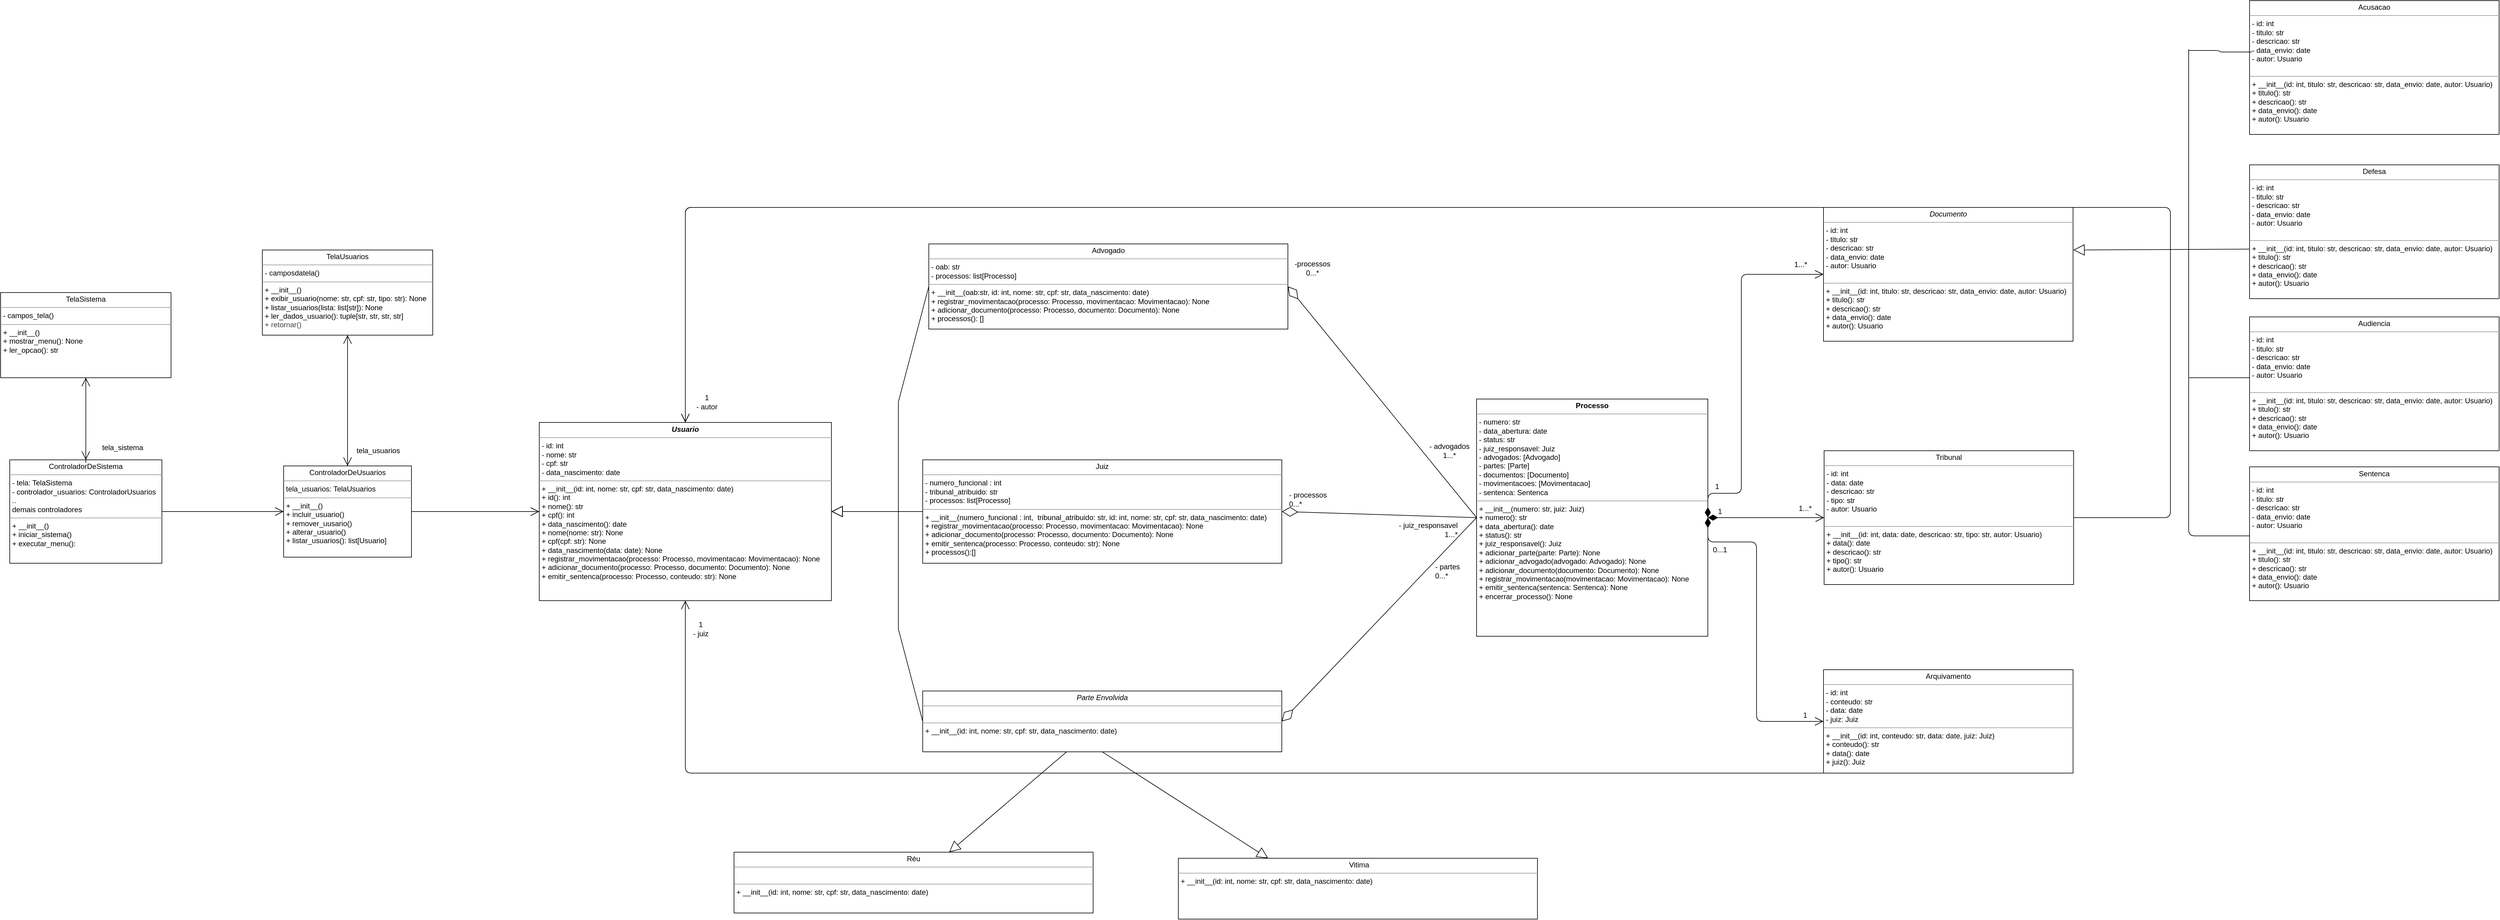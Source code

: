 <mxfile>
    <diagram name="Page-1" id="c4acf3e9-155e-7222-9cf6-157b1a14988f">
        <mxGraphModel dx="1540" dy="1619" grid="1" gridSize="10" guides="1" tooltips="1" connect="1" arrows="1" fold="1" page="1" pageScale="1" pageWidth="850" pageHeight="1100" background="none" math="0" shadow="0">
            <root>
                <mxCell id="0"/>
                <mxCell id="1" parent="0"/>
                <mxCell id="5d2195bd80daf111-18" value="&lt;p style=&quot;margin:0px;margin-top:4px;text-align:center;&quot;&gt;&lt;b&gt;&lt;i&gt;Usuario&lt;/i&gt;&lt;/b&gt;&lt;/p&gt;&lt;hr size=&quot;1&quot;&gt;&lt;p style=&quot;margin:0px;margin-left:4px;&quot;&gt;- id: int&amp;nbsp;&lt;/p&gt;&lt;p style=&quot;margin:0px;margin-left:4px;&quot;&gt;- nome: str&amp;nbsp;&lt;/p&gt;&lt;p style=&quot;margin:0px;margin-left:4px;&quot;&gt;- cpf: str&amp;nbsp;&lt;/p&gt;&lt;p style=&quot;margin:0px;margin-left:4px;&quot;&gt;- data_nascimento: date&lt;br&gt;&lt;/p&gt;&lt;hr size=&quot;1&quot;&gt;&lt;p style=&quot;margin:0px;margin-left:4px;&quot;&gt;+ __init__(id: int, nome: str, cpf: str, data_nascimento: date)&lt;br&gt;+ id(): int&lt;br&gt;+ nome(): str&lt;br&gt;+ cpf(): int&lt;br&gt;+ data_nascimento(): date&lt;br&gt;+ nome(nome: str): None&lt;br&gt;+ cpf(cpf: str): None&lt;br&gt;+ data_nascimento(data: date): None&lt;br&gt;+ registrar_movimentacao(processo: Processo, movimentacao: Movimentacao): None&lt;br&gt;+ adicionar_documento(processo: Processo, documento: Documento): None&lt;br&gt;+ emitir_sentenca(processo: Processo, conteudo: str): None&lt;/p&gt;" style="verticalAlign=top;align=left;overflow=fill;fontSize=12;fontFamily=Helvetica;html=1;rounded=0;shadow=0;comic=0;labelBackgroundColor=none;strokeWidth=1" parent="1" vertex="1">
                    <mxGeometry x="90" y="-236.5" width="480" height="293" as="geometry"/>
                </mxCell>
                <mxCell id="5d2195bd80daf111-19" value="&lt;p style=&quot;margin:0px;margin-top:4px;text-align:center;&quot;&gt;&lt;i&gt;Parte Envolvida&lt;/i&gt;&lt;/p&gt;&lt;hr size=&quot;1&quot;&gt;&lt;p style=&quot;margin:0px;margin-left:4px;&quot;&gt;&lt;br&gt;&lt;/p&gt;&lt;hr size=&quot;1&quot;&gt;&lt;p style=&quot;margin:0px;margin-left:4px;&quot;&gt;+ __init__(id: int, nome: str, cpf: str, data_nascimento: date)&lt;/p&gt;" style="verticalAlign=top;align=left;overflow=fill;fontSize=12;fontFamily=Helvetica;html=1;rounded=0;shadow=0;comic=0;labelBackgroundColor=none;strokeWidth=1" parent="1" vertex="1">
                    <mxGeometry x="720" y="205" width="590" height="100" as="geometry"/>
                </mxCell>
                <mxCell id="IntvYzq0Ck3v-AkWwq2L-13" value="&lt;p style=&quot;margin:0px;margin-top:4px;text-align:center;&quot;&gt;Advogado&lt;/p&gt;&lt;hr size=&quot;1&quot;&gt;&lt;p style=&quot;margin:0px;margin-left:4px;&quot;&gt;- oab: str&lt;/p&gt;&lt;p style=&quot;margin:0px;margin-left:4px;&quot;&gt;- processos: list[Processo]&lt;/p&gt;&lt;hr size=&quot;1&quot;&gt;&lt;p style=&quot;margin:0px;margin-left:4px;&quot;&gt;+ __init__(oab:str, id: int, nome: str, cpf: str, data_nascimento: date)&lt;br&gt;&lt;/p&gt;&lt;p style=&quot;margin:0px;margin-left:4px;&quot;&gt;+ registrar_movimentacao(processo: Processo, movimentacao: Movimentacao): None&lt;br&gt;+ adicionar_documento(processo: Processo, documento: Documento): None&lt;br&gt;&lt;/p&gt;&lt;p style=&quot;margin:0px;margin-left:4px;&quot;&gt;+ processos(): []&lt;/p&gt;" style="verticalAlign=top;align=left;overflow=fill;fontSize=12;fontFamily=Helvetica;html=1;rounded=0;shadow=0;comic=0;labelBackgroundColor=none;strokeWidth=1" parent="1" vertex="1">
                    <mxGeometry x="730" y="-530" width="590" height="140" as="geometry"/>
                </mxCell>
                <mxCell id="IntvYzq0Ck3v-AkWwq2L-16" value="&lt;p style=&quot;margin:0px;margin-top:4px;text-align:center;&quot;&gt;Juiz&lt;/p&gt;&lt;hr size=&quot;1&quot;&gt;&lt;p style=&quot;margin:0px;margin-left:4px;&quot;&gt;- numero_funcional&amp;nbsp;: int&lt;/p&gt;&lt;p style=&quot;margin:0px;margin-left:4px;&quot;&gt;- tribunal_atribuido: str&lt;/p&gt;&lt;p style=&quot;margin:0px;margin-left:4px;&quot;&gt;- processos: list[Processo]&lt;/p&gt;&lt;hr size=&quot;1&quot;&gt;&lt;p style=&quot;margin:0px;margin-left:4px;&quot;&gt;+ __init__(&lt;span style=&quot;background-color: transparent; color: light-dark(rgb(0, 0, 0), rgb(255, 255, 255));&quot;&gt;numero_funcional&amp;nbsp;: int&lt;/span&gt;&lt;span style=&quot;background-color: transparent; color: light-dark(rgb(0, 0, 0), rgb(255, 255, 255));&quot;&gt;,&amp;nbsp;&lt;/span&gt;&lt;span style=&quot;background-color: transparent; color: light-dark(rgb(0, 0, 0), rgb(255, 255, 255));&quot;&gt;&amp;nbsp;&lt;/span&gt;&lt;span style=&quot;background-color: transparent; color: light-dark(rgb(0, 0, 0), rgb(255, 255, 255));&quot;&gt;tribunal_atribuido: str,&amp;nbsp;&lt;/span&gt;&lt;span style=&quot;background-color: transparent; color: light-dark(rgb(0, 0, 0), rgb(255, 255, 255));&quot;&gt;id: int, nome: str, cpf: str, data_nascimento: date)&lt;/span&gt;&lt;/p&gt;&lt;p style=&quot;margin:0px;margin-left:4px;&quot;&gt;+ registrar_movimentacao(processo: Processo, movimentacao: Movimentacao): None&lt;br&gt;+ adicionar_documento(processo: Processo, documento: Documento): None&lt;br&gt;+ emitir_sentenca(processo: Processo, conteudo: str): None&lt;/p&gt;&lt;p style=&quot;margin:0px;margin-left:4px;&quot;&gt;+ processos():[]&lt;/p&gt;" style="verticalAlign=top;align=left;overflow=fill;fontSize=12;fontFamily=Helvetica;html=1;rounded=0;shadow=0;comic=0;labelBackgroundColor=none;strokeWidth=1" parent="1" vertex="1">
                    <mxGeometry x="720" y="-175" width="590" height="170" as="geometry"/>
                </mxCell>
                <mxCell id="IntvYzq0Ck3v-AkWwq2L-21" value="&lt;p style=&quot;margin:0px;margin-top:4px;text-align:center;&quot;&gt;&lt;b&gt;Processo&lt;/b&gt;&lt;/p&gt;&lt;hr size=&quot;1&quot;&gt;&lt;p style=&quot;margin:0px;margin-left:4px;&quot;&gt;- numero: str&lt;/p&gt;&lt;p style=&quot;margin:0px;margin-left:4px;&quot;&gt;- data_abertura: date&lt;/p&gt;&lt;p style=&quot;margin:0px;margin-left:4px;&quot;&gt;- status: str&lt;/p&gt;&lt;p style=&quot;margin:0px;margin-left:4px;&quot;&gt;- juiz_responsavel: Juiz&lt;/p&gt;&lt;p style=&quot;margin:0px;margin-left:4px;&quot;&gt;- advogados: [Advogado]&lt;/p&gt;&lt;p style=&quot;margin:0px;margin-left:4px;&quot;&gt;- partes: [Parte]&lt;/p&gt;&lt;p style=&quot;margin:0px;margin-left:4px;&quot;&gt;- documentos: [Documento]&lt;/p&gt;&lt;p style=&quot;margin:0px;margin-left:4px;&quot;&gt;- movimentacoes: [Movimentacao]&lt;/p&gt;&lt;p style=&quot;margin:0px;margin-left:4px;&quot;&gt;- sentenca: Sentenca&lt;/p&gt;&lt;hr size=&quot;1&quot;&gt;&lt;p style=&quot;margin:0px;margin-left:4px;&quot;&gt;+ __init__(numero: str, juiz: Juiz)&lt;/p&gt;&lt;p style=&quot;margin:0px;margin-left:4px;&quot;&gt;+ numero(): str&lt;/p&gt;&lt;p style=&quot;margin:0px;margin-left:4px;&quot;&gt;+ data_abertura(): date&lt;/p&gt;&lt;p style=&quot;margin:0px;margin-left:4px;&quot;&gt;+ status(): str&lt;/p&gt;&lt;p style=&quot;margin:0px;margin-left:4px;&quot;&gt;+ juiz_responsavel(): Juiz&lt;/p&gt;&lt;p style=&quot;margin:0px;margin-left:4px;&quot;&gt;+ adicionar_parte(parte: Parte): None&lt;/p&gt;&lt;p style=&quot;margin:0px;margin-left:4px;&quot;&gt;+ adicionar_advogado(advogado: Advogado): None&lt;/p&gt;&lt;p style=&quot;margin:0px;margin-left:4px;&quot;&gt;+ adicionar_documento(documento: Documento): None&lt;/p&gt;&lt;p style=&quot;margin:0px;margin-left:4px;&quot;&gt;+ registrar_movimentacao(movimentacao: Movimentacao): None&lt;/p&gt;&lt;p style=&quot;margin:0px;margin-left:4px;&quot;&gt;+ emitir_sentenca(sentenca: Sentenca): None&lt;/p&gt;&lt;p style=&quot;margin:0px;margin-left:4px;&quot;&gt;&lt;span style=&quot;background-color: transparent;&quot;&gt;+ encerrar_processo(): None&lt;/span&gt;&lt;/p&gt;" style="verticalAlign=top;align=left;overflow=fill;fontSize=12;fontFamily=Helvetica;html=1;rounded=0;shadow=0;comic=0;labelBackgroundColor=none;strokeWidth=1" parent="1" vertex="1">
                    <mxGeometry x="1630" y="-275" width="380" height="390" as="geometry"/>
                </mxCell>
                <mxCell id="IntvYzq0Ck3v-AkWwq2L-22" value="&lt;p style=&quot;margin:0px;margin-top:4px;text-align:center;&quot;&gt;&lt;i&gt;Documento&lt;/i&gt;&lt;/p&gt;&lt;hr size=&quot;1&quot;&gt;&lt;p style=&quot;margin:0px;margin-left:4px;&quot;&gt;- id: int&lt;/p&gt;&lt;p style=&quot;margin:0px;margin-left:4px;&quot;&gt;- titulo: str&lt;/p&gt;&lt;p style=&quot;margin:0px;margin-left:4px;&quot;&gt;- descricao: str&lt;/p&gt;&lt;p style=&quot;margin:0px;margin-left:4px;&quot;&gt;- data_envio: date&lt;/p&gt;&lt;p style=&quot;margin:0px;margin-left:4px;&quot;&gt;- autor: Usuario&lt;/p&gt;&lt;div&gt;&lt;br&gt;&lt;/div&gt;&lt;hr size=&quot;1&quot;&gt;&lt;p style=&quot;margin:0px;margin-left:4px;&quot;&gt;+ __init__(id: int, titulo: str, descricao: str, data_envio: date, autor: Usuario)&lt;/p&gt;&lt;p style=&quot;margin:0px;margin-left:4px;&quot;&gt;+ titulo(): str&lt;/p&gt;&lt;p style=&quot;margin:0px;margin-left:4px;&quot;&gt;+ descricao(): str&lt;/p&gt;&lt;p style=&quot;margin:0px;margin-left:4px;&quot;&gt;+ data_envio(): date&lt;/p&gt;&lt;p style=&quot;margin:0px;margin-left:4px;&quot;&gt;+ autor(): Usuario&lt;/p&gt;&lt;div&gt;&lt;br&gt;&lt;/div&gt;" style="verticalAlign=top;align=left;overflow=fill;fontSize=12;fontFamily=Helvetica;html=1;rounded=0;shadow=0;comic=0;labelBackgroundColor=none;strokeWidth=1" parent="1" vertex="1">
                    <mxGeometry x="2200" y="-590" width="410" height="220" as="geometry"/>
                </mxCell>
                <mxCell id="IntvYzq0Ck3v-AkWwq2L-23" value="&lt;p style=&quot;margin:0px;margin-top:4px;text-align:center;&quot;&gt;Tribunal&lt;/p&gt;&lt;hr size=&quot;1&quot;&gt;&lt;p style=&quot;margin:0px;margin-left:4px;&quot;&gt;&lt;span style=&quot;background-color: transparent; color: light-dark(rgb(0, 0, 0), rgb(255, 255, 255));&quot;&gt;- id: int&lt;/span&gt;&lt;/p&gt;&lt;p style=&quot;margin:0px;margin-left:4px;&quot;&gt;- data: date&lt;br&gt;- descricao: str&lt;br&gt;- tipo: str&lt;br&gt;- autor: Usuario&lt;/p&gt;&lt;div&gt;&lt;br&gt;&lt;/div&gt;&lt;hr size=&quot;1&quot;&gt;&lt;p style=&quot;margin:0px;margin-left:4px;&quot;&gt;+ __init__(id: int, data: date, descricao: str, tipo: str, autor: Usuario)&lt;br&gt;+ data(): date&lt;br&gt;+ descricao(): str&lt;br&gt;+ tipo(): str&lt;br&gt;+ autor(): Usuario&amp;nbsp;&lt;/p&gt;&lt;div&gt;&lt;br&gt;&lt;/div&gt;" style="verticalAlign=top;align=left;overflow=fill;fontSize=12;fontFamily=Helvetica;html=1;rounded=0;shadow=0;comic=0;labelBackgroundColor=none;strokeWidth=1" parent="1" vertex="1">
                    <mxGeometry x="2201" y="-190" width="410" height="220" as="geometry"/>
                </mxCell>
                <mxCell id="IntvYzq0Ck3v-AkWwq2L-25" value="&lt;p style=&quot;margin:0px;margin-top:4px;text-align:center;&quot;&gt;Arquivamento&lt;/p&gt;&lt;hr size=&quot;1&quot;&gt;&lt;p style=&quot;margin:0px;margin-left:4px;&quot;&gt;&lt;span style=&quot;background-color: transparent; color: light-dark(rgb(0, 0, 0), rgb(255, 255, 255));&quot;&gt;- id: int&lt;/span&gt;&lt;/p&gt;&lt;p style=&quot;margin:0px;margin-left:4px;&quot;&gt;&lt;span style=&quot;background-color: transparent; color: light-dark(rgb(0, 0, 0), rgb(255, 255, 255));&quot;&gt;- conteudo: str&lt;br&gt;- data: date&lt;br&gt;- juiz: Juiz&lt;/span&gt;&lt;/p&gt;&lt;hr size=&quot;1&quot;&gt;&lt;p style=&quot;margin:0px;margin-left:4px;&quot;&gt;+ __init__(id: int, conteudo: str, data: date, juiz: Juiz)&lt;br&gt;+ conteudo(): str&lt;br&gt;+ data(): date&lt;br&gt;+ juiz(): Juiz&lt;/p&gt;&lt;div&gt;&lt;br&gt;&lt;/div&gt;" style="verticalAlign=top;align=left;overflow=fill;fontSize=12;fontFamily=Helvetica;html=1;rounded=0;shadow=0;comic=0;labelBackgroundColor=none;strokeWidth=1" parent="1" vertex="1">
                    <mxGeometry x="2200" y="170" width="410" height="170" as="geometry"/>
                </mxCell>
                <mxCell id="IntvYzq0Ck3v-AkWwq2L-29" value="" style="endArrow=block;endSize=16;endFill=0;html=1;rounded=0;exitX=0;exitY=0.5;exitDx=0;exitDy=0;entryX=1;entryY=0.5;entryDx=0;entryDy=0;" parent="1" source="IntvYzq0Ck3v-AkWwq2L-13" target="5d2195bd80daf111-18" edge="1">
                    <mxGeometry width="160" relative="1" as="geometry">
                        <mxPoint x="550" y="-200" as="sourcePoint"/>
                        <mxPoint x="710" y="-200" as="targetPoint"/>
                        <Array as="points">
                            <mxPoint x="680" y="-270"/>
                            <mxPoint x="680" y="-90"/>
                        </Array>
                    </mxGeometry>
                </mxCell>
                <mxCell id="IntvYzq0Ck3v-AkWwq2L-30" value="" style="endArrow=block;endSize=16;endFill=0;html=1;rounded=0;exitX=0;exitY=0.5;exitDx=0;exitDy=0;entryX=1;entryY=0.5;entryDx=0;entryDy=0;" parent="1" source="IntvYzq0Ck3v-AkWwq2L-16" target="5d2195bd80daf111-18" edge="1">
                    <mxGeometry width="160" relative="1" as="geometry">
                        <mxPoint x="760" y="20" as="sourcePoint"/>
                        <mxPoint x="920" y="20" as="targetPoint"/>
                    </mxGeometry>
                </mxCell>
                <mxCell id="IntvYzq0Ck3v-AkWwq2L-31" value="" style="endArrow=block;endSize=16;endFill=0;html=1;rounded=0;exitX=0;exitY=0.5;exitDx=0;exitDy=0;entryX=1;entryY=0.5;entryDx=0;entryDy=0;" parent="1" source="5d2195bd80daf111-19" target="5d2195bd80daf111-18" edge="1">
                    <mxGeometry x="-0.002" width="160" relative="1" as="geometry">
                        <mxPoint x="780" as="sourcePoint"/>
                        <mxPoint x="940" as="targetPoint"/>
                        <Array as="points">
                            <mxPoint x="680" y="103"/>
                            <mxPoint x="680" y="-90"/>
                        </Array>
                        <mxPoint as="offset"/>
                    </mxGeometry>
                </mxCell>
                <mxCell id="5" value="" style="endArrow=open;html=1;endSize=12;startArrow=diamondThin;startSize=14;startFill=1;edgeStyle=orthogonalEdgeStyle;align=left;verticalAlign=bottom;entryX=0;entryY=0.5;entryDx=0;entryDy=0;exitX=1;exitY=0.5;exitDx=0;exitDy=0;" parent="1" source="IntvYzq0Ck3v-AkWwq2L-21" target="IntvYzq0Ck3v-AkWwq2L-22" edge="1">
                    <mxGeometry x="-1" y="3" relative="1" as="geometry">
                        <mxPoint x="1820" as="sourcePoint"/>
                        <mxPoint x="1980" as="targetPoint"/>
                        <Array as="points">
                            <mxPoint x="2010" y="-120"/>
                            <mxPoint x="2065" y="-120"/>
                            <mxPoint x="2065" y="-480"/>
                        </Array>
                    </mxGeometry>
                </mxCell>
                <mxCell id="6" value="" style="endArrow=open;html=1;endSize=12;startArrow=diamondThin;startSize=14;startFill=1;edgeStyle=orthogonalEdgeStyle;align=left;verticalAlign=bottom;exitX=1;exitY=0.5;exitDx=0;exitDy=0;entryX=0;entryY=0.5;entryDx=0;entryDy=0;" parent="1" source="IntvYzq0Ck3v-AkWwq2L-21" target="IntvYzq0Ck3v-AkWwq2L-25" edge="1">
                    <mxGeometry x="-1" y="3" relative="1" as="geometry">
                        <mxPoint x="2050" y="-60" as="sourcePoint"/>
                        <mxPoint x="2210" y="-60" as="targetPoint"/>
                        <Array as="points">
                            <mxPoint x="2010" y="-40"/>
                            <mxPoint x="2090" y="-40"/>
                            <mxPoint x="2090" y="255"/>
                        </Array>
                    </mxGeometry>
                </mxCell>
                <mxCell id="8" value="1" style="text;html=1;align=center;verticalAlign=middle;whiteSpace=wrap;rounded=0;" parent="1" vertex="1">
                    <mxGeometry x="2140" y="230" width="60" height="30" as="geometry"/>
                </mxCell>
                <mxCell id="10" value="" style="endArrow=open;html=1;endSize=12;startArrow=diamondThin;startSize=14;startFill=1;edgeStyle=orthogonalEdgeStyle;align=left;verticalAlign=bottom;exitX=1;exitY=0.5;exitDx=0;exitDy=0;entryX=0;entryY=0.5;entryDx=0;entryDy=0;" parent="1" source="IntvYzq0Ck3v-AkWwq2L-21" target="IntvYzq0Ck3v-AkWwq2L-23" edge="1">
                    <mxGeometry x="-1" y="3" relative="1" as="geometry">
                        <mxPoint x="2080" y="20" as="sourcePoint"/>
                        <mxPoint x="2240" y="20" as="targetPoint"/>
                    </mxGeometry>
                </mxCell>
                <mxCell id="11" value="0...1" style="text;html=1;align=center;verticalAlign=middle;whiteSpace=wrap;rounded=0;" parent="1" vertex="1">
                    <mxGeometry x="2000" y="-42" width="60" height="30" as="geometry"/>
                </mxCell>
                <mxCell id="12" value="1" style="text;html=1;align=center;verticalAlign=middle;whiteSpace=wrap;rounded=0;" parent="1" vertex="1">
                    <mxGeometry x="2000" y="-105" width="60" height="30" as="geometry"/>
                </mxCell>
                <mxCell id="13" value="1&amp;nbsp;" style="text;whiteSpace=wrap;html=1;" parent="1" vertex="1">
                    <mxGeometry x="2020" y="-145" width="50" height="40" as="geometry"/>
                </mxCell>
                <mxCell id="14" value="&amp;nbsp;" style="text;html=1;align=center;verticalAlign=middle;resizable=0;points=[];autosize=1;strokeColor=none;fillColor=none;" parent="1" vertex="1">
                    <mxGeometry x="1505" y="-12" width="30" height="30" as="geometry"/>
                </mxCell>
                <mxCell id="15" value="1...*" style="text;html=1;align=center;verticalAlign=middle;whiteSpace=wrap;rounded=0;" parent="1" vertex="1">
                    <mxGeometry x="2140" y="-110" width="60" height="30" as="geometry"/>
                </mxCell>
                <mxCell id="16" value="&lt;span style=&quot;color: rgb(0, 0, 0); font-family: Helvetica; font-size: 12px; font-style: normal; font-variant-ligatures: normal; font-variant-caps: normal; font-weight: 400; letter-spacing: normal; orphans: 2; text-align: center; text-indent: 0px; text-transform: none; widows: 2; word-spacing: 0px; -webkit-text-stroke-width: 0px; white-space: normal; background-color: rgb(251, 251, 251); text-decoration-thickness: initial; text-decoration-style: initial; text-decoration-color: initial; display: inline !important; float: none;&quot;&gt;1...*&lt;/span&gt;" style="text;whiteSpace=wrap;html=1;" parent="1" vertex="1">
                    <mxGeometry x="2150" y="-510" width="50" height="40" as="geometry"/>
                </mxCell>
                <mxCell id="19" value="" style="endArrow=open;endFill=1;endSize=12;html=1;exitX=0.5;exitY=0;exitDx=0;exitDy=0;entryX=0.5;entryY=0;entryDx=0;entryDy=0;" parent="1" source="IntvYzq0Ck3v-AkWwq2L-22" target="5d2195bd80daf111-18" edge="1">
                    <mxGeometry width="160" relative="1" as="geometry">
                        <mxPoint x="1680" y="-520" as="sourcePoint"/>
                        <mxPoint x="1510" y="-290" as="targetPoint"/>
                        <Array as="points">
                            <mxPoint x="330" y="-590"/>
                        </Array>
                    </mxGeometry>
                </mxCell>
                <mxCell id="21" value="" style="endArrow=open;endFill=1;endSize=12;html=1;exitX=1;exitY=0.5;exitDx=0;exitDy=0;entryX=0.5;entryY=0;entryDx=0;entryDy=0;" parent="1" source="IntvYzq0Ck3v-AkWwq2L-23" target="5d2195bd80daf111-18" edge="1">
                    <mxGeometry width="160" relative="1" as="geometry">
                        <mxPoint x="2610" y="-90" as="sourcePoint"/>
                        <mxPoint x="2770" y="-90" as="targetPoint"/>
                        <Array as="points">
                            <mxPoint x="2770" y="-80"/>
                            <mxPoint x="2770" y="-590"/>
                            <mxPoint x="1530" y="-590"/>
                            <mxPoint x="330" y="-590"/>
                        </Array>
                    </mxGeometry>
                </mxCell>
                <mxCell id="22" value="" style="endArrow=open;endFill=1;endSize=12;html=1;exitX=0.5;exitY=1;exitDx=0;exitDy=0;entryX=0.5;entryY=1;entryDx=0;entryDy=0;" parent="1" source="IntvYzq0Ck3v-AkWwq2L-25" target="5d2195bd80daf111-18" edge="1">
                    <mxGeometry width="160" relative="1" as="geometry">
                        <mxPoint x="2140" y="120" as="sourcePoint"/>
                        <mxPoint x="310" y="350" as="targetPoint"/>
                        <Array as="points">
                            <mxPoint x="330" y="340"/>
                        </Array>
                    </mxGeometry>
                </mxCell>
                <mxCell id="23" value="1&lt;div&gt;- juiz&lt;/div&gt;" style="text;html=1;align=center;verticalAlign=middle;resizable=0;points=[];autosize=1;strokeColor=none;fillColor=none;" parent="1" vertex="1">
                    <mxGeometry x="330" y="83" width="50" height="40" as="geometry"/>
                </mxCell>
                <mxCell id="25" value="1&lt;div&gt;- autor&lt;/div&gt;" style="text;html=1;align=center;verticalAlign=middle;resizable=0;points=[];autosize=1;strokeColor=none;fillColor=none;" parent="1" vertex="1">
                    <mxGeometry x="335" y="-290" width="60" height="40" as="geometry"/>
                </mxCell>
                <mxCell id="35" value="&lt;div&gt;- advogados&lt;/div&gt;1...*" style="text;html=1;align=center;verticalAlign=middle;resizable=0;points=[];autosize=1;strokeColor=none;fillColor=none;" parent="1" vertex="1">
                    <mxGeometry x="1540" y="-210" width="90" height="40" as="geometry"/>
                </mxCell>
                <mxCell id="36" value="&lt;div&gt;-processos&lt;/div&gt;0...*" style="text;html=1;align=center;verticalAlign=middle;resizable=0;points=[];autosize=1;strokeColor=none;fillColor=none;" parent="1" vertex="1">
                    <mxGeometry x="1320" y="-510" width="80" height="40" as="geometry"/>
                </mxCell>
                <mxCell id="41" value="&lt;div&gt;- juiz_responsavel&lt;/div&gt;1...*" style="text;html=1;align=right;verticalAlign=middle;resizable=0;points=[];autosize=1;strokeColor=none;fillColor=none;" parent="1" vertex="1">
                    <mxGeometry x="1480" y="-80" width="120" height="40" as="geometry"/>
                </mxCell>
                <mxCell id="42" value="&lt;div&gt;- processos&lt;/div&gt;&lt;div style=&quot;&quot;&gt;&lt;span style=&quot;background-color: transparent;&quot;&gt;0...*&lt;/span&gt;&lt;/div&gt;" style="text;html=1;align=left;verticalAlign=middle;resizable=0;points=[];autosize=1;strokeColor=none;fillColor=none;" parent="1" vertex="1">
                    <mxGeometry x="1320" y="-130" width="90" height="40" as="geometry"/>
                </mxCell>
                <mxCell id="43" value="&lt;div&gt;- partes&lt;/div&gt;&lt;div style=&quot;&quot;&gt;&lt;span style=&quot;background-color: transparent;&quot;&gt;0...*&lt;/span&gt;&lt;/div&gt;" style="text;html=1;align=left;verticalAlign=middle;resizable=0;points=[];autosize=1;strokeColor=none;fillColor=none;" parent="1" vertex="1">
                    <mxGeometry x="1560" y="-12" width="60" height="40" as="geometry"/>
                </mxCell>
                <mxCell id="44" value="" style="endArrow=diamondThin;endFill=0;endSize=24;html=1;entryX=1;entryY=0.5;entryDx=0;entryDy=0;exitX=0;exitY=0.5;exitDx=0;exitDy=0;" parent="1" source="IntvYzq0Ck3v-AkWwq2L-21" target="IntvYzq0Ck3v-AkWwq2L-16" edge="1">
                    <mxGeometry width="160" relative="1" as="geometry">
                        <mxPoint x="1300" y="-200" as="sourcePoint"/>
                        <mxPoint x="1460" y="-200" as="targetPoint"/>
                    </mxGeometry>
                </mxCell>
                <mxCell id="45" value="" style="endArrow=diamondThin;endFill=0;endSize=24;html=1;entryX=1;entryY=0.5;entryDx=0;entryDy=0;exitX=0;exitY=0.5;exitDx=0;exitDy=0;" parent="1" source="IntvYzq0Ck3v-AkWwq2L-21" target="IntvYzq0Ck3v-AkWwq2L-13" edge="1">
                    <mxGeometry width="160" relative="1" as="geometry">
                        <mxPoint x="1390" y="-450" as="sourcePoint"/>
                        <mxPoint x="1550" y="-450" as="targetPoint"/>
                    </mxGeometry>
                </mxCell>
                <mxCell id="46" value="" style="endArrow=diamondThin;endFill=0;endSize=24;html=1;entryX=1;entryY=0.5;entryDx=0;entryDy=0;exitX=0;exitY=0.5;exitDx=0;exitDy=0;" parent="1" source="IntvYzq0Ck3v-AkWwq2L-21" target="5d2195bd80daf111-19" edge="1">
                    <mxGeometry width="160" relative="1" as="geometry">
                        <mxPoint x="660" y="70" as="sourcePoint"/>
                        <mxPoint x="820" y="70" as="targetPoint"/>
                    </mxGeometry>
                </mxCell>
                <mxCell id="55" value="&lt;p style=&quot;margin:0px;margin-top:4px;text-align:center;&quot;&gt;ControladorDeUsuarios&lt;/p&gt;&lt;hr size=&quot;1&quot;&gt;&lt;p style=&quot;margin:0px;margin-left:4px;&quot;&gt;tela_usuarios: TelaUsuarios&lt;/p&gt;&lt;hr size=&quot;1&quot;&gt;&lt;p style=&quot;margin:0px;margin-left:4px;&quot;&gt;+ __init__()&lt;span style=&quot;background-color: transparent;&quot;&gt;&amp;nbsp;&lt;/span&gt;&lt;/p&gt;&lt;p style=&quot;margin:0px;margin-left:4px;&quot;&gt;+ incluir_usuario()&lt;/p&gt;&lt;p style=&quot;margin:0px;margin-left:4px;&quot;&gt;+ remover_uusario()&lt;/p&gt;&lt;p style=&quot;margin:0px;margin-left:4px;&quot;&gt;+ alterar_usuario()&lt;/p&gt;&lt;p style=&quot;margin:0px;margin-left:4px;&quot;&gt;+ listar_usuarios(): list[Usuario]&lt;/p&gt;" style="verticalAlign=top;align=left;overflow=fill;fontSize=12;fontFamily=Helvetica;html=1;rounded=0;shadow=0;comic=0;labelBackgroundColor=none;strokeWidth=1" parent="1" vertex="1">
                    <mxGeometry x="-330" y="-165" width="210" height="150" as="geometry"/>
                </mxCell>
                <mxCell id="59" value="" style="endArrow=open;endFill=1;endSize=12;html=1;entryX=0;entryY=0.5;entryDx=0;entryDy=0;exitX=1;exitY=0.5;exitDx=0;exitDy=0;" parent="1" source="55" target="5d2195bd80daf111-18" edge="1">
                    <mxGeometry width="160" relative="1" as="geometry">
                        <mxPoint x="410" y="470" as="sourcePoint"/>
                        <mxPoint x="-142.5" y="200" as="targetPoint"/>
                        <Array as="points"/>
                    </mxGeometry>
                </mxCell>
                <mxCell id="60" value="&lt;p style=&quot;margin:0px;margin-top:4px;text-align:center;&quot;&gt;TelaUsuarios&lt;/p&gt;&lt;hr size=&quot;1&quot;&gt;&lt;p style=&quot;margin:0px;margin-left:4px;&quot;&gt;- camposdatela()&lt;/p&gt;&lt;hr size=&quot;1&quot;&gt;&lt;p style=&quot;margin:0px;margin-left:4px;&quot;&gt;+ __init__()&lt;span style=&quot;background-color: transparent;&quot;&gt;&amp;nbsp;&lt;/span&gt;&lt;/p&gt;&lt;p style=&quot;margin:0px;margin-left:4px;&quot;&gt;+ exibir_usuario(nome: str, cpf: str, tipo: str): None&lt;/p&gt;&lt;p style=&quot;margin:0px;margin-left:4px;&quot;&gt;+ listar_usuarios(lista: list[str]): None&lt;/p&gt;&lt;p style=&quot;margin:0px;margin-left:4px;&quot;&gt;&lt;span style=&quot;background-color: transparent;&quot;&gt;&lt;/span&gt;&lt;/p&gt;&lt;p style=&quot;margin:0px;margin-left:4px;&quot;&gt;+ ler_dados_usuario(): tuple[str, str, str, str]&lt;/p&gt;&lt;p style=&quot;margin:0px;margin-left:4px;&quot;&gt;&lt;span style=&quot;color: rgb(63, 63, 63);&quot;&gt;+ retornar()&lt;/span&gt;&lt;/p&gt;" style="verticalAlign=top;align=left;overflow=fill;fontSize=12;fontFamily=Helvetica;html=1;rounded=0;shadow=0;comic=0;labelBackgroundColor=none;strokeWidth=1" parent="1" vertex="1">
                    <mxGeometry x="-365" y="-520" width="280" height="140" as="geometry"/>
                </mxCell>
                <mxCell id="61" value="" style="endArrow=open;endFill=1;endSize=12;html=1;entryX=0.5;entryY=1;entryDx=0;entryDy=0;exitX=0.5;exitY=0;exitDx=0;exitDy=0;" parent="1" source="55" target="60" edge="1">
                    <mxGeometry width="160" relative="1" as="geometry">
                        <mxPoint x="-200" y="-236.5" as="sourcePoint"/>
                        <mxPoint x="10" y="-236.5" as="targetPoint"/>
                        <Array as="points"/>
                    </mxGeometry>
                </mxCell>
                <mxCell id="63" value="" style="endArrow=open;endFill=1;endSize=12;html=1;entryX=0.5;entryY=0;entryDx=0;entryDy=0;exitX=0.5;exitY=1;exitDx=0;exitDy=0;" parent="1" source="60" target="55" edge="1">
                    <mxGeometry width="160" relative="1" as="geometry">
                        <mxPoint x="-215" y="-150" as="sourcePoint"/>
                        <mxPoint x="-215" y="-370" as="targetPoint"/>
                        <Array as="points"/>
                    </mxGeometry>
                </mxCell>
                <mxCell id="64" value="&lt;p style=&quot;margin:0px;margin-top:4px;text-align:center;&quot;&gt;ControladorDeSistema&lt;/p&gt;&lt;hr size=&quot;1&quot;&gt;&lt;p style=&quot;margin:0px;margin-left:4px;&quot;&gt;- tela: TelaSistema&lt;/p&gt;&lt;p style=&quot;margin:0px;margin-left:4px;&quot;&gt;- controlador_usuarios: ControladorUsuarios&lt;/p&gt;&lt;p style=&quot;margin:0px;margin-left:4px;&quot;&gt;..&lt;/p&gt;&lt;p style=&quot;margin:0px;margin-left:4px;&quot;&gt;demais controladores&lt;/p&gt;&lt;hr size=&quot;1&quot;&gt;&lt;p style=&quot;margin:0px;margin-left:4px;&quot;&gt;+ __init__()&lt;span style=&quot;background-color: transparent;&quot;&gt;&amp;nbsp;&lt;/span&gt;&lt;/p&gt;&lt;p style=&quot;margin:0px;margin-left:4px;&quot;&gt;+ iniciar_sistema()&lt;/p&gt;&lt;p style=&quot;margin:0px;margin-left:4px;&quot;&gt;&lt;span style=&quot;background-color: transparent;&quot;&gt;+ executar_menu():&amp;nbsp;&lt;/span&gt;&lt;/p&gt;" style="verticalAlign=top;align=left;overflow=fill;fontSize=12;fontFamily=Helvetica;html=1;rounded=0;shadow=0;comic=0;labelBackgroundColor=none;strokeWidth=1" parent="1" vertex="1">
                    <mxGeometry x="-780" y="-175" width="250" height="170" as="geometry"/>
                </mxCell>
                <mxCell id="65" value="" style="endArrow=open;endFill=1;endSize=12;html=1;entryX=0;entryY=0.5;entryDx=0;entryDy=0;exitX=1;exitY=0.5;exitDx=0;exitDy=0;" parent="1" source="64" target="55" edge="1">
                    <mxGeometry width="160" relative="1" as="geometry">
                        <mxPoint x="-550" y="-80" as="sourcePoint"/>
                        <mxPoint x="-350" y="-91.67" as="targetPoint"/>
                        <Array as="points"/>
                    </mxGeometry>
                </mxCell>
                <mxCell id="66" value="&lt;p style=&quot;margin:0px;margin-top:4px;text-align:center;&quot;&gt;TelaSistema&lt;/p&gt;&lt;hr size=&quot;1&quot;&gt;&lt;p style=&quot;margin:0px;margin-left:4px;&quot;&gt;- campos_tela()&lt;/p&gt;&lt;hr size=&quot;1&quot;&gt;&lt;p style=&quot;margin:0px;margin-left:4px;&quot;&gt;+ __init__()&lt;span style=&quot;background-color: transparent;&quot;&gt;&amp;nbsp;&lt;/span&gt;&lt;/p&gt;&lt;p style=&quot;margin:0px;margin-left:4px;&quot;&gt;+ mostrar_menu(): None&lt;/p&gt;&lt;p style=&quot;margin:0px;margin-left:4px;&quot;&gt;+ ler_opcao(): str&lt;/p&gt;" style="verticalAlign=top;align=left;overflow=fill;fontSize=12;fontFamily=Helvetica;html=1;rounded=0;shadow=0;comic=0;labelBackgroundColor=none;strokeWidth=1" parent="1" vertex="1">
                    <mxGeometry x="-795" y="-450" width="280" height="140" as="geometry"/>
                </mxCell>
                <mxCell id="69" value="tela_usuarios" style="text;html=1;align=center;verticalAlign=middle;resizable=0;points=[];autosize=1;strokeColor=none;fillColor=none;" parent="1" vertex="1">
                    <mxGeometry x="-220" y="-205" width="90" height="30" as="geometry"/>
                </mxCell>
                <mxCell id="72" value="" style="endArrow=open;endFill=1;endSize=12;html=1;entryX=0.5;entryY=0;entryDx=0;entryDy=0;exitX=0.5;exitY=1;exitDx=0;exitDy=0;" parent="1" source="66" target="64" edge="1">
                    <mxGeometry width="160" relative="1" as="geometry">
                        <mxPoint x="-660" y="-310" as="sourcePoint"/>
                        <mxPoint x="-660" y="-95" as="targetPoint"/>
                        <Array as="points"/>
                    </mxGeometry>
                </mxCell>
                <mxCell id="73" value="tela_sistema" style="text;html=1;align=center;verticalAlign=middle;resizable=0;points=[];autosize=1;strokeColor=none;fillColor=none;" parent="1" vertex="1">
                    <mxGeometry x="-640" y="-210" width="90" height="30" as="geometry"/>
                </mxCell>
                <mxCell id="74" value="" style="endArrow=open;endFill=1;endSize=12;html=1;entryX=0.5;entryY=1;entryDx=0;entryDy=0;" parent="1" target="66" edge="1">
                    <mxGeometry width="160" relative="1" as="geometry">
                        <mxPoint x="-655" y="-170" as="sourcePoint"/>
                        <mxPoint x="-500" y="-155" as="targetPoint"/>
                        <Array as="points"/>
                    </mxGeometry>
                </mxCell>
                <mxCell id="75" value="&lt;p style=&quot;margin:0px;margin-top:4px;text-align:center;&quot;&gt;Réu&lt;/p&gt;&lt;hr size=&quot;1&quot;&gt;&lt;p style=&quot;margin:0px;margin-left:4px;&quot;&gt;&lt;br&gt;&lt;/p&gt;&lt;hr size=&quot;1&quot;&gt;&lt;p style=&quot;margin:0px;margin-left:4px;&quot;&gt;+ __init__(id: int, nome: str, cpf: str, data_nascimento: date)&lt;/p&gt;" style="verticalAlign=top;align=left;overflow=fill;fontSize=12;fontFamily=Helvetica;html=1;rounded=0;shadow=0;comic=0;labelBackgroundColor=none;strokeWidth=1" parent="1" vertex="1">
                    <mxGeometry x="410" y="470" width="590" height="100" as="geometry"/>
                </mxCell>
                <mxCell id="76" value="&lt;p style=&quot;margin:0px;margin-top:4px;text-align:center;&quot;&gt;&lt;/p&gt;&lt;p style=&quot;text-align: center; margin: 0px 0px 0px 4px;&quot;&gt;Vitima&lt;/p&gt;&lt;hr size=&quot;1&quot;&gt;&lt;p style=&quot;margin:0px;margin-left:4px;&quot;&gt;+ __init__(id: int, nome: str, cpf: str, data_nascimento: date)&lt;/p&gt;" style="verticalAlign=top;align=left;overflow=fill;fontSize=12;fontFamily=Helvetica;html=1;rounded=0;shadow=0;comic=0;labelBackgroundColor=none;strokeWidth=1" parent="1" vertex="1">
                    <mxGeometry x="1140" y="480" width="590" height="100" as="geometry"/>
                </mxCell>
                <mxCell id="77" value="" style="endArrow=block;endSize=16;endFill=0;html=1;exitX=0.5;exitY=1;exitDx=0;exitDy=0;entryX=0.25;entryY=0;entryDx=0;entryDy=0;" parent="1" source="5d2195bd80daf111-19" target="76" edge="1">
                    <mxGeometry x="-0.348" y="-69" width="160" relative="1" as="geometry">
                        <mxPoint x="1010" y="310" as="sourcePoint"/>
                        <mxPoint x="1002" y="400" as="targetPoint"/>
                        <mxPoint as="offset"/>
                    </mxGeometry>
                </mxCell>
                <mxCell id="89" value="" style="endArrow=block;endSize=16;endFill=0;html=1;" parent="1" source="5d2195bd80daf111-19" target="75" edge="1">
                    <mxGeometry x="-0.161" y="85" width="160" relative="1" as="geometry">
                        <mxPoint x="710" y="410" as="sourcePoint"/>
                        <mxPoint x="870" y="410" as="targetPoint"/>
                        <mxPoint x="1" y="-1" as="offset"/>
                    </mxGeometry>
                </mxCell>
                <mxCell id="90" value="&lt;p style=&quot;margin:0px;margin-top:4px;text-align:center;&quot;&gt;Sentenca&lt;/p&gt;&lt;hr size=&quot;1&quot;&gt;&lt;p style=&quot;margin:0px;margin-left:4px;&quot;&gt;- id: int&lt;/p&gt;&lt;p style=&quot;margin:0px;margin-left:4px;&quot;&gt;- titulo: str&lt;/p&gt;&lt;p style=&quot;margin:0px;margin-left:4px;&quot;&gt;- descricao: str&lt;/p&gt;&lt;p style=&quot;margin:0px;margin-left:4px;&quot;&gt;- data_envio: date&lt;/p&gt;&lt;p style=&quot;margin:0px;margin-left:4px;&quot;&gt;- autor: Usuario&lt;/p&gt;&lt;div&gt;&lt;br&gt;&lt;/div&gt;&lt;hr size=&quot;1&quot;&gt;&lt;p style=&quot;margin:0px;margin-left:4px;&quot;&gt;+ __init__(id: int, titulo: str, descricao: str, data_envio: date, autor: Usuario)&lt;/p&gt;&lt;p style=&quot;margin:0px;margin-left:4px;&quot;&gt;+ titulo(): str&lt;/p&gt;&lt;p style=&quot;margin:0px;margin-left:4px;&quot;&gt;+ descricao(): str&lt;/p&gt;&lt;p style=&quot;margin:0px;margin-left:4px;&quot;&gt;+ data_envio(): date&lt;/p&gt;&lt;p style=&quot;margin:0px;margin-left:4px;&quot;&gt;+ autor(): Usuario&lt;/p&gt;&lt;div&gt;&lt;br&gt;&lt;/div&gt;" style="verticalAlign=top;align=left;overflow=fill;fontSize=12;fontFamily=Helvetica;html=1;rounded=0;shadow=0;comic=0;labelBackgroundColor=none;strokeWidth=1" parent="1" vertex="1">
                    <mxGeometry x="2900" y="-163.5" width="410" height="220" as="geometry"/>
                </mxCell>
                <mxCell id="91" value="&lt;p style=&quot;margin:0px;margin-top:4px;text-align:center;&quot;&gt;Audiencia&lt;/p&gt;&lt;hr size=&quot;1&quot;&gt;&lt;p style=&quot;margin:0px;margin-left:4px;&quot;&gt;- id: int&lt;/p&gt;&lt;p style=&quot;margin:0px;margin-left:4px;&quot;&gt;- titulo: str&lt;/p&gt;&lt;p style=&quot;margin:0px;margin-left:4px;&quot;&gt;- descricao: str&lt;/p&gt;&lt;p style=&quot;margin:0px;margin-left:4px;&quot;&gt;- data_envio: date&lt;/p&gt;&lt;p style=&quot;margin:0px;margin-left:4px;&quot;&gt;- autor: Usuario&lt;/p&gt;&lt;div&gt;&lt;br&gt;&lt;/div&gt;&lt;hr size=&quot;1&quot;&gt;&lt;p style=&quot;margin:0px;margin-left:4px;&quot;&gt;+ __init__(id: int, titulo: str, descricao: str, data_envio: date, autor: Usuario)&lt;/p&gt;&lt;p style=&quot;margin:0px;margin-left:4px;&quot;&gt;+ titulo(): str&lt;/p&gt;&lt;p style=&quot;margin:0px;margin-left:4px;&quot;&gt;+ descricao(): str&lt;/p&gt;&lt;p style=&quot;margin:0px;margin-left:4px;&quot;&gt;+ data_envio(): date&lt;/p&gt;&lt;p style=&quot;margin:0px;margin-left:4px;&quot;&gt;+ autor(): Usuario&lt;/p&gt;&lt;div&gt;&lt;br&gt;&lt;/div&gt;" style="verticalAlign=top;align=left;overflow=fill;fontSize=12;fontFamily=Helvetica;html=1;rounded=0;shadow=0;comic=0;labelBackgroundColor=none;strokeWidth=1" parent="1" vertex="1">
                    <mxGeometry x="2900" y="-410" width="410" height="220" as="geometry"/>
                </mxCell>
                <mxCell id="92" value="&lt;p style=&quot;margin:0px;margin-top:4px;text-align:center;&quot;&gt;Defesa&lt;/p&gt;&lt;hr size=&quot;1&quot;&gt;&lt;p style=&quot;margin:0px;margin-left:4px;&quot;&gt;- id: int&lt;/p&gt;&lt;p style=&quot;margin:0px;margin-left:4px;&quot;&gt;- titulo: str&lt;/p&gt;&lt;p style=&quot;margin:0px;margin-left:4px;&quot;&gt;- descricao: str&lt;/p&gt;&lt;p style=&quot;margin:0px;margin-left:4px;&quot;&gt;- data_envio: date&lt;/p&gt;&lt;p style=&quot;margin:0px;margin-left:4px;&quot;&gt;- autor: Usuario&lt;/p&gt;&lt;div&gt;&lt;br&gt;&lt;/div&gt;&lt;hr size=&quot;1&quot;&gt;&lt;p style=&quot;margin:0px;margin-left:4px;&quot;&gt;+ __init__(id: int, titulo: str, descricao: str, data_envio: date, autor: Usuario)&lt;/p&gt;&lt;p style=&quot;margin:0px;margin-left:4px;&quot;&gt;+ titulo(): str&lt;/p&gt;&lt;p style=&quot;margin:0px;margin-left:4px;&quot;&gt;+ descricao(): str&lt;/p&gt;&lt;p style=&quot;margin:0px;margin-left:4px;&quot;&gt;+ data_envio(): date&lt;/p&gt;&lt;p style=&quot;margin:0px;margin-left:4px;&quot;&gt;+ autor(): Usuario&lt;/p&gt;&lt;div&gt;&lt;br&gt;&lt;/div&gt;" style="verticalAlign=top;align=left;overflow=fill;fontSize=12;fontFamily=Helvetica;html=1;rounded=0;shadow=0;comic=0;labelBackgroundColor=none;strokeWidth=1" parent="1" vertex="1">
                    <mxGeometry x="2900" y="-660" width="410" height="220" as="geometry"/>
                </mxCell>
                <mxCell id="93" value="&lt;p style=&quot;margin:0px;margin-top:4px;text-align:center;&quot;&gt;Acusacao&lt;/p&gt;&lt;hr size=&quot;1&quot;&gt;&lt;p style=&quot;margin:0px;margin-left:4px;&quot;&gt;- id: int&lt;/p&gt;&lt;p style=&quot;margin:0px;margin-left:4px;&quot;&gt;- titulo: str&lt;/p&gt;&lt;p style=&quot;margin:0px;margin-left:4px;&quot;&gt;- descricao: str&lt;/p&gt;&lt;p style=&quot;margin:0px;margin-left:4px;&quot;&gt;- data_envio: date&lt;/p&gt;&lt;p style=&quot;margin:0px;margin-left:4px;&quot;&gt;- autor: Usuario&lt;/p&gt;&lt;div&gt;&lt;br&gt;&lt;/div&gt;&lt;hr size=&quot;1&quot;&gt;&lt;p style=&quot;margin:0px;margin-left:4px;&quot;&gt;+ __init__(id: int, titulo: str, descricao: str, data_envio: date, autor: Usuario)&lt;/p&gt;&lt;p style=&quot;margin:0px;margin-left:4px;&quot;&gt;+ titulo(): str&lt;/p&gt;&lt;p style=&quot;margin:0px;margin-left:4px;&quot;&gt;+ descricao(): str&lt;/p&gt;&lt;p style=&quot;margin:0px;margin-left:4px;&quot;&gt;+ data_envio(): date&lt;/p&gt;&lt;p style=&quot;margin:0px;margin-left:4px;&quot;&gt;+ autor(): Usuario&lt;/p&gt;&lt;div&gt;&lt;br&gt;&lt;/div&gt;" style="verticalAlign=top;align=left;overflow=fill;fontSize=12;fontFamily=Helvetica;html=1;rounded=0;shadow=0;comic=0;labelBackgroundColor=none;strokeWidth=1" parent="1" vertex="1">
                    <mxGeometry x="2900" y="-930" width="410" height="220" as="geometry"/>
                </mxCell>
                <mxCell id="98" value="" style="endArrow=block;endSize=16;endFill=0;html=1;exitX=0;exitY=0.75;exitDx=0;exitDy=0;entryX=1.001;entryY=0.318;entryDx=0;entryDy=0;entryPerimeter=0;" parent="1" target="IntvYzq0Ck3v-AkWwq2L-22" edge="1">
                    <mxGeometry width="160" relative="1" as="geometry">
                        <mxPoint x="2899.59" y="-521.46" as="sourcePoint"/>
                        <mxPoint x="2600" y="-520" as="targetPoint"/>
                        <Array as="points"/>
                    </mxGeometry>
                </mxCell>
                <mxCell id="99" value="" style="endArrow=none;html=1;edgeStyle=orthogonalEdgeStyle;" parent="1" source="90" edge="1">
                    <mxGeometry relative="1" as="geometry">
                        <mxPoint x="2880" y="-50" as="sourcePoint"/>
                        <mxPoint x="2800" y="-850" as="targetPoint"/>
                        <Array as="points">
                            <mxPoint x="2800" y="-50"/>
                            <mxPoint x="2800" y="-850"/>
                        </Array>
                    </mxGeometry>
                </mxCell>
                <mxCell id="106" value="" style="endArrow=none;html=1;edgeStyle=orthogonalEdgeStyle;entryX=0.01;entryY=0.384;entryDx=0;entryDy=0;entryPerimeter=0;" parent="1" target="93" edge="1">
                    <mxGeometry relative="1" as="geometry">
                        <mxPoint x="2800" y="-848" as="sourcePoint"/>
                        <mxPoint x="2890" y="-848" as="targetPoint"/>
                        <Array as="points">
                            <mxPoint x="2851" y="-848"/>
                            <mxPoint x="2851" y="-846"/>
                        </Array>
                    </mxGeometry>
                </mxCell>
                <mxCell id="112" value="" style="endArrow=none;html=1;edgeStyle=orthogonalEdgeStyle;" parent="1" target="91" edge="1">
                    <mxGeometry relative="1" as="geometry">
                        <mxPoint x="2800" y="-310" as="sourcePoint"/>
                        <mxPoint x="2870" y="-310" as="targetPoint"/>
                        <Array as="points">
                            <mxPoint x="2870" y="-310"/>
                            <mxPoint x="2870" y="-310"/>
                        </Array>
                    </mxGeometry>
                </mxCell>
            </root>
        </mxGraphModel>
    </diagram>
</mxfile>